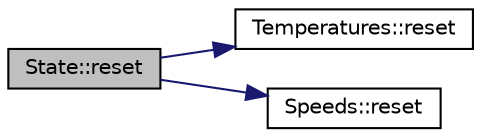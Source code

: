 digraph "State::reset"
{
  edge [fontname="Helvetica",fontsize="10",labelfontname="Helvetica",labelfontsize="10"];
  node [fontname="Helvetica",fontsize="10",shape=record];
  rankdir="LR";
  Node1 [label="State::reset",height=0.2,width=0.4,color="black", fillcolor="grey75", style="filled", fontcolor="black"];
  Node1 -> Node2 [color="midnightblue",fontsize="10",style="solid",fontname="Helvetica"];
  Node2 [label="Temperatures::reset",height=0.2,width=0.4,color="black", fillcolor="white", style="filled",URL="$class_temperatures.html#a31580d84fe293ed3440025efdfe48bb6",tooltip="Temperatures::reset Resets all the temperatures to zero. "];
  Node1 -> Node3 [color="midnightblue",fontsize="10",style="solid",fontname="Helvetica"];
  Node3 [label="Speeds::reset",height=0.2,width=0.4,color="black", fillcolor="white", style="filled",URL="$class_speeds.html#a572c9537960e046a055f94a7bb028fe2",tooltip="Speeds::reset Resets the speed values to zero. "];
}
